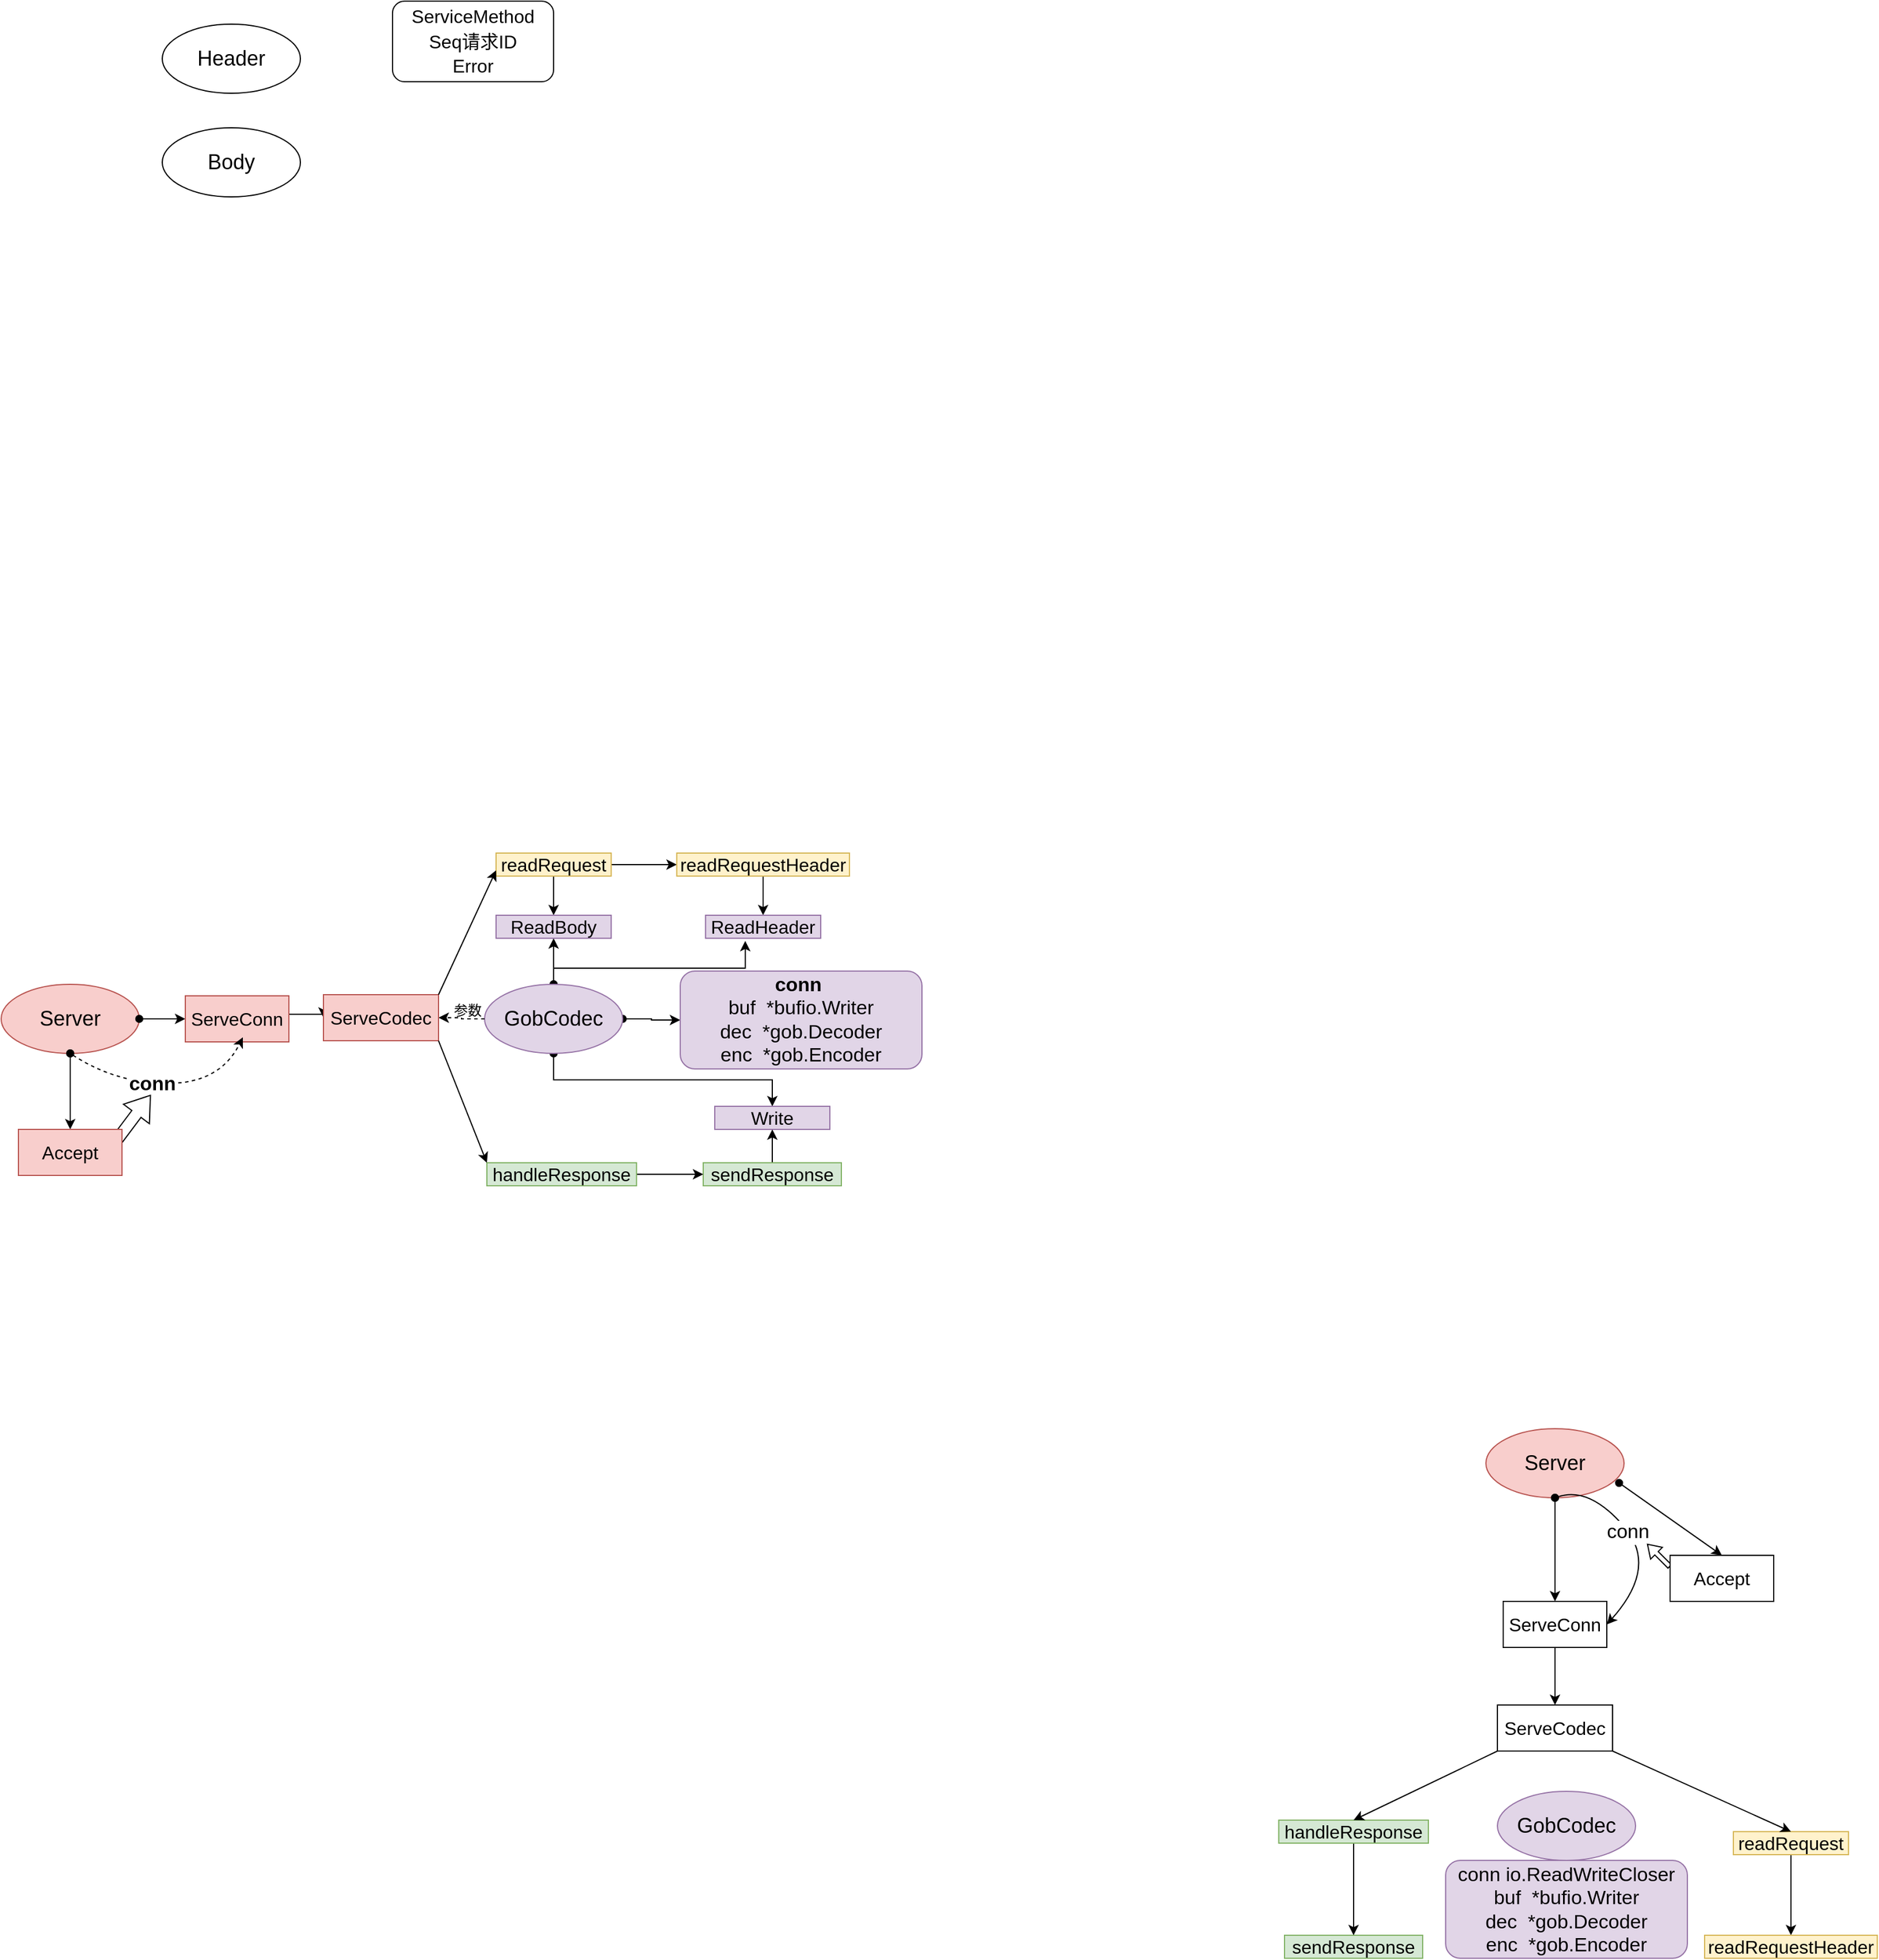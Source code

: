 <mxfile version="20.5.3" type="github">
  <diagram id="eaODy8OyjdZ2wIO0BQc4" name="第 1 页">
    <mxGraphModel dx="872" dy="655" grid="1" gridSize="10" guides="1" tooltips="1" connect="1" arrows="1" fold="1" page="1" pageScale="1" pageWidth="827" pageHeight="1169" math="0" shadow="0">
      <root>
        <mxCell id="0" />
        <mxCell id="1" parent="0" />
        <mxCell id="WYq7ycHT5v9ta-YoD3O0-1" value="&lt;font style=&quot;font-size: 18px;&quot;&gt;Header&lt;/font&gt;" style="ellipse;whiteSpace=wrap;html=1;" parent="1" vertex="1">
          <mxGeometry x="230" y="180" width="120" height="60" as="geometry" />
        </mxCell>
        <mxCell id="IQ6RkOMLoomqvwZGH2zf-3" style="edgeStyle=orthogonalEdgeStyle;rounded=0;orthogonalLoop=1;jettySize=auto;html=1;exitX=1;exitY=0.5;exitDx=0;exitDy=0;entryX=0;entryY=0.5;entryDx=0;entryDy=0;startArrow=oval;startFill=1;" edge="1" parent="1" source="WYq7ycHT5v9ta-YoD3O0-2" target="WYq7ycHT5v9ta-YoD3O0-5">
          <mxGeometry relative="1" as="geometry" />
        </mxCell>
        <mxCell id="IQ6RkOMLoomqvwZGH2zf-8" style="edgeStyle=orthogonalEdgeStyle;rounded=0;orthogonalLoop=1;jettySize=auto;html=1;exitX=0.5;exitY=1;exitDx=0;exitDy=0;startArrow=oval;startFill=1;" edge="1" parent="1" source="WYq7ycHT5v9ta-YoD3O0-2" target="IQ6RkOMLoomqvwZGH2zf-7">
          <mxGeometry relative="1" as="geometry" />
        </mxCell>
        <mxCell id="IQ6RkOMLoomqvwZGH2zf-9" style="edgeStyle=orthogonalEdgeStyle;rounded=0;orthogonalLoop=1;jettySize=auto;html=1;exitX=0.5;exitY=0;exitDx=0;exitDy=0;entryX=0.5;entryY=1;entryDx=0;entryDy=0;startArrow=oval;startFill=1;" edge="1" parent="1" source="WYq7ycHT5v9ta-YoD3O0-2" target="IQ6RkOMLoomqvwZGH2zf-5">
          <mxGeometry relative="1" as="geometry" />
        </mxCell>
        <mxCell id="IQ6RkOMLoomqvwZGH2zf-10" style="edgeStyle=orthogonalEdgeStyle;rounded=0;orthogonalLoop=1;jettySize=auto;html=1;exitX=0.5;exitY=0;exitDx=0;exitDy=0;entryX=0.345;entryY=1.115;entryDx=0;entryDy=0;entryPerimeter=0;startArrow=oval;startFill=1;" edge="1" parent="1" source="WYq7ycHT5v9ta-YoD3O0-2" target="IQ6RkOMLoomqvwZGH2zf-6">
          <mxGeometry relative="1" as="geometry">
            <Array as="points">
              <mxPoint x="570" y="1000" />
              <mxPoint x="736" y="1000" />
            </Array>
          </mxGeometry>
        </mxCell>
        <mxCell id="WYq7ycHT5v9ta-YoD3O0-2" value="&lt;font style=&quot;font-size: 18px;&quot;&gt;GobCodec&lt;br&gt;&lt;/font&gt;" style="ellipse;whiteSpace=wrap;html=1;fillColor=#e1d5e7;strokeColor=#9673a6;" parent="1" vertex="1">
          <mxGeometry x="510" y="1014" width="120" height="60" as="geometry" />
        </mxCell>
        <mxCell id="WYq7ycHT5v9ta-YoD3O0-3" value="Body" style="ellipse;whiteSpace=wrap;html=1;fontSize=18;" parent="1" vertex="1">
          <mxGeometry x="230" y="270" width="120" height="60" as="geometry" />
        </mxCell>
        <mxCell id="WYq7ycHT5v9ta-YoD3O0-4" value="&lt;font style=&quot;font-size: 16px;&quot;&gt;ServiceMethod&lt;br&gt;Seq请求ID&lt;br&gt;Error&lt;/font&gt;" style="rounded=1;whiteSpace=wrap;html=1;fontSize=18;" parent="1" vertex="1">
          <mxGeometry x="430" y="160" width="140" height="70" as="geometry" />
        </mxCell>
        <mxCell id="WYq7ycHT5v9ta-YoD3O0-5" value="&lt;div style=&quot;font-size: 17px;&quot;&gt; &lt;font style=&quot;font-size: 17px;&quot;&gt;&lt;b&gt;conn&lt;/b&gt;&amp;nbsp;&lt;/font&gt;&lt;/div&gt;&lt;div style=&quot;font-size: 17px;&quot;&gt;&lt;font style=&quot;font-size: 17px;&quot;&gt;&lt;span style=&quot;&quot;&gt; &lt;/span&gt;buf&amp;nbsp; *bufio.Writer&lt;/font&gt;&lt;/div&gt;&lt;div style=&quot;font-size: 17px;&quot;&gt;&lt;font style=&quot;font-size: 17px;&quot;&gt;&lt;span style=&quot;&quot;&gt; &lt;/span&gt;dec&amp;nbsp; *gob.Decoder&lt;/font&gt;&lt;/div&gt;&lt;div style=&quot;font-size: 17px;&quot;&gt; &lt;font style=&quot;font-size: 17px;&quot;&gt;enc&amp;nbsp; *gob.Encoder&lt;/font&gt;&lt;/div&gt;" style="rounded=1;whiteSpace=wrap;html=1;fontSize=18;fillColor=#e1d5e7;strokeColor=#9673a6;" parent="1" vertex="1">
          <mxGeometry x="680" y="1002.5" width="210" height="85" as="geometry" />
        </mxCell>
        <mxCell id="WYq7ycHT5v9ta-YoD3O0-6" value="Server" style="ellipse;whiteSpace=wrap;html=1;fontSize=18;fillColor=#f8cecc;strokeColor=#b85450;" parent="1" vertex="1">
          <mxGeometry x="90" y="1014" width="120" height="60" as="geometry" />
        </mxCell>
        <mxCell id="WYq7ycHT5v9ta-YoD3O0-7" value="" style="endArrow=classic;html=1;rounded=0;fontSize=16;exitX=1;exitY=0.5;exitDx=0;exitDy=0;startArrow=oval;startFill=1;entryX=0;entryY=0.5;entryDx=0;entryDy=0;" parent="1" source="WYq7ycHT5v9ta-YoD3O0-6" target="WYq7ycHT5v9ta-YoD3O0-8" edge="1">
          <mxGeometry width="50" height="50" relative="1" as="geometry">
            <mxPoint x="250" y="1075" as="sourcePoint" />
            <mxPoint x="280" y="1040" as="targetPoint" />
          </mxGeometry>
        </mxCell>
        <mxCell id="WYq7ycHT5v9ta-YoD3O0-10" style="edgeStyle=orthogonalEdgeStyle;rounded=0;orthogonalLoop=1;jettySize=auto;html=1;exitX=1;exitY=0.5;exitDx=0;exitDy=0;entryX=0;entryY=0.5;entryDx=0;entryDy=0;fontSize=16;startArrow=none;startFill=0;" parent="1" source="WYq7ycHT5v9ta-YoD3O0-8" target="WYq7ycHT5v9ta-YoD3O0-9" edge="1">
          <mxGeometry relative="1" as="geometry">
            <Array as="points">
              <mxPoint x="370" y="1040" />
            </Array>
          </mxGeometry>
        </mxCell>
        <mxCell id="WYq7ycHT5v9ta-YoD3O0-8" value="ServeConn" style="whiteSpace=wrap;html=1;fontSize=16;fillColor=#f8cecc;strokeColor=#b85450;" parent="1" vertex="1">
          <mxGeometry x="250" y="1024" width="90" height="40" as="geometry" />
        </mxCell>
        <mxCell id="IQ6RkOMLoomqvwZGH2zf-17" style="edgeStyle=orthogonalEdgeStyle;rounded=0;orthogonalLoop=1;jettySize=auto;html=1;exitX=0;exitY=0.5;exitDx=0;exitDy=0;fontColor=#009900;startArrow=none;startFill=0;dashed=1;entryX=1;entryY=0.5;entryDx=0;entryDy=0;" edge="1" parent="1" source="WYq7ycHT5v9ta-YoD3O0-2" target="WYq7ycHT5v9ta-YoD3O0-9">
          <mxGeometry relative="1" as="geometry">
            <mxPoint x="490" y="1070" as="targetPoint" />
          </mxGeometry>
        </mxCell>
        <mxCell id="WYq7ycHT5v9ta-YoD3O0-9" value="ServeCodec" style="whiteSpace=wrap;html=1;fontSize=16;fillColor=#f8cecc;strokeColor=#b85450;" parent="1" vertex="1">
          <mxGeometry x="370" y="1023" width="100" height="40" as="geometry" />
        </mxCell>
        <mxCell id="WYq7ycHT5v9ta-YoD3O0-16" style="edgeStyle=orthogonalEdgeStyle;rounded=0;orthogonalLoop=1;jettySize=auto;html=1;exitX=1;exitY=0.5;exitDx=0;exitDy=0;fontSize=16;startArrow=none;startFill=0;" parent="1" source="WYq7ycHT5v9ta-YoD3O0-11" target="WYq7ycHT5v9ta-YoD3O0-15" edge="1">
          <mxGeometry relative="1" as="geometry" />
        </mxCell>
        <mxCell id="IQ6RkOMLoomqvwZGH2zf-11" style="edgeStyle=orthogonalEdgeStyle;rounded=0;orthogonalLoop=1;jettySize=auto;html=1;exitX=0.5;exitY=1;exitDx=0;exitDy=0;entryX=0.5;entryY=0;entryDx=0;entryDy=0;startArrow=none;startFill=0;" edge="1" parent="1" source="WYq7ycHT5v9ta-YoD3O0-11" target="IQ6RkOMLoomqvwZGH2zf-5">
          <mxGeometry relative="1" as="geometry" />
        </mxCell>
        <mxCell id="WYq7ycHT5v9ta-YoD3O0-11" value="readRequest" style="whiteSpace=wrap;html=1;fontSize=16;fillColor=#fff2cc;strokeColor=#d6b656;" parent="1" vertex="1">
          <mxGeometry x="520" y="900" width="100" height="20" as="geometry" />
        </mxCell>
        <mxCell id="IQ6RkOMLoomqvwZGH2zf-14" style="edgeStyle=orthogonalEdgeStyle;rounded=0;orthogonalLoop=1;jettySize=auto;html=1;exitX=0.5;exitY=0;exitDx=0;exitDy=0;entryX=0.5;entryY=1;entryDx=0;entryDy=0;startArrow=none;startFill=0;" edge="1" parent="1" source="WYq7ycHT5v9ta-YoD3O0-12" target="IQ6RkOMLoomqvwZGH2zf-7">
          <mxGeometry relative="1" as="geometry" />
        </mxCell>
        <mxCell id="WYq7ycHT5v9ta-YoD3O0-12" value="sendResponse" style="whiteSpace=wrap;html=1;fontSize=16;fillColor=#d5e8d4;strokeColor=#82b366;" parent="1" vertex="1">
          <mxGeometry x="700" y="1169" width="120" height="20" as="geometry" />
        </mxCell>
        <mxCell id="WYq7ycHT5v9ta-YoD3O0-14" style="edgeStyle=orthogonalEdgeStyle;rounded=0;orthogonalLoop=1;jettySize=auto;html=1;exitX=1;exitY=0.5;exitDx=0;exitDy=0;entryX=0;entryY=0.5;entryDx=0;entryDy=0;fontSize=16;startArrow=none;startFill=0;" parent="1" source="WYq7ycHT5v9ta-YoD3O0-13" target="WYq7ycHT5v9ta-YoD3O0-12" edge="1">
          <mxGeometry relative="1" as="geometry" />
        </mxCell>
        <mxCell id="WYq7ycHT5v9ta-YoD3O0-13" value="handleResponse" style="whiteSpace=wrap;html=1;fontSize=16;fillColor=#d5e8d4;strokeColor=#82b366;" parent="1" vertex="1">
          <mxGeometry x="512" y="1169" width="130" height="20" as="geometry" />
        </mxCell>
        <mxCell id="IQ6RkOMLoomqvwZGH2zf-13" style="edgeStyle=orthogonalEdgeStyle;rounded=0;orthogonalLoop=1;jettySize=auto;html=1;exitX=0.5;exitY=1;exitDx=0;exitDy=0;entryX=0.5;entryY=0;entryDx=0;entryDy=0;startArrow=none;startFill=0;" edge="1" parent="1" source="WYq7ycHT5v9ta-YoD3O0-15" target="IQ6RkOMLoomqvwZGH2zf-6">
          <mxGeometry relative="1" as="geometry" />
        </mxCell>
        <mxCell id="WYq7ycHT5v9ta-YoD3O0-15" value="readRequestHeader" style="whiteSpace=wrap;html=1;fontSize=16;fillColor=#fff2cc;strokeColor=#d6b656;" parent="1" vertex="1">
          <mxGeometry x="677" y="900" width="150" height="20" as="geometry" />
        </mxCell>
        <mxCell id="WYq7ycHT5v9ta-YoD3O0-17" value="" style="endArrow=classic;html=1;rounded=0;fontSize=17;entryX=0;entryY=0.75;entryDx=0;entryDy=0;exitX=1;exitY=0;exitDx=0;exitDy=0;" parent="1" source="WYq7ycHT5v9ta-YoD3O0-9" target="WYq7ycHT5v9ta-YoD3O0-11" edge="1">
          <mxGeometry width="50" height="50" relative="1" as="geometry">
            <mxPoint x="450" y="1030" as="sourcePoint" />
            <mxPoint x="500" y="980" as="targetPoint" />
          </mxGeometry>
        </mxCell>
        <mxCell id="WYq7ycHT5v9ta-YoD3O0-18" value="" style="endArrow=classic;html=1;rounded=0;fontSize=17;entryX=0;entryY=0;entryDx=0;entryDy=0;exitX=1;exitY=1;exitDx=0;exitDy=0;" parent="1" source="WYq7ycHT5v9ta-YoD3O0-9" target="WYq7ycHT5v9ta-YoD3O0-13" edge="1">
          <mxGeometry width="50" height="50" relative="1" as="geometry">
            <mxPoint x="430" y="1140" as="sourcePoint" />
            <mxPoint x="480" y="1090" as="targetPoint" />
          </mxGeometry>
        </mxCell>
        <mxCell id="WYq7ycHT5v9ta-YoD3O0-21" value="" style="curved=1;endArrow=classic;html=1;rounded=0;fontSize=17;exitX=0.5;exitY=1;exitDx=0;exitDy=0;startArrow=oval;startFill=1;dashed=1;" parent="1" source="WYq7ycHT5v9ta-YoD3O0-6" edge="1">
          <mxGeometry width="50" height="50" relative="1" as="geometry">
            <mxPoint x="210" y="1210" as="sourcePoint" />
            <mxPoint x="300" y="1060" as="targetPoint" />
            <Array as="points">
              <mxPoint x="190" y="1100" />
              <mxPoint x="280" y="1100" />
            </Array>
          </mxGeometry>
        </mxCell>
        <mxCell id="WYq7ycHT5v9ta-YoD3O0-27" value="conn" style="edgeLabel;html=1;align=center;verticalAlign=middle;resizable=0;points=[];fontSize=17;fontStyle=1" parent="WYq7ycHT5v9ta-YoD3O0-21" vertex="1" connectable="0">
          <mxGeometry x="-0.139" y="-1" relative="1" as="geometry">
            <mxPoint as="offset" />
          </mxGeometry>
        </mxCell>
        <mxCell id="WYq7ycHT5v9ta-YoD3O0-22" value="" style="endArrow=classic;html=1;rounded=0;fontSize=16;exitX=0.5;exitY=1;exitDx=0;exitDy=0;startArrow=oval;startFill=1;entryX=0.5;entryY=0;entryDx=0;entryDy=0;" parent="1" source="WYq7ycHT5v9ta-YoD3O0-6" target="WYq7ycHT5v9ta-YoD3O0-19" edge="1">
          <mxGeometry width="50" height="50" relative="1" as="geometry">
            <mxPoint x="90" y="1149.29" as="sourcePoint" />
            <mxPoint x="130" y="1149.29" as="targetPoint" />
          </mxGeometry>
        </mxCell>
        <mxCell id="WYq7ycHT5v9ta-YoD3O0-23" value="" style="shape=flexArrow;endArrow=classic;html=1;rounded=0;fontSize=17;endWidth=17.143;endSize=6.429;" parent="1" edge="1">
          <mxGeometry width="50" height="50" relative="1" as="geometry">
            <mxPoint x="190" y="1150" as="sourcePoint" />
            <mxPoint x="220" y="1110" as="targetPoint" />
          </mxGeometry>
        </mxCell>
        <mxCell id="WYq7ycHT5v9ta-YoD3O0-19" value="Accept" style="whiteSpace=wrap;html=1;fontSize=16;fillColor=#f8cecc;strokeColor=#b85450;" parent="1" vertex="1">
          <mxGeometry x="105" y="1140" width="90" height="40" as="geometry" />
        </mxCell>
        <mxCell id="0b59qz1ns8D_ZfGC_upx-1" value="&lt;font style=&quot;font-size: 18px;&quot;&gt;GobCodec&lt;br&gt;&lt;/font&gt;" style="ellipse;whiteSpace=wrap;html=1;fillColor=#e1d5e7;strokeColor=#9673a6;" parent="1" vertex="1">
          <mxGeometry x="1390" y="1715" width="120" height="60" as="geometry" />
        </mxCell>
        <mxCell id="0b59qz1ns8D_ZfGC_upx-2" value="&lt;div style=&quot;font-size: 17px;&quot;&gt; &lt;font style=&quot;font-size: 17px;&quot;&gt;conn io.ReadWriteCloser&lt;/font&gt;&lt;/div&gt;&lt;div style=&quot;font-size: 17px;&quot;&gt;&lt;font style=&quot;font-size: 17px;&quot;&gt;&lt;span style=&quot;&quot;&gt; &lt;/span&gt;buf&amp;nbsp; *bufio.Writer&lt;/font&gt;&lt;/div&gt;&lt;div style=&quot;font-size: 17px;&quot;&gt;&lt;font style=&quot;font-size: 17px;&quot;&gt;&lt;span style=&quot;&quot;&gt; &lt;/span&gt;dec&amp;nbsp; *gob.Decoder&lt;/font&gt;&lt;/div&gt;&lt;div style=&quot;font-size: 17px;&quot;&gt; &lt;font style=&quot;font-size: 17px;&quot;&gt;enc&amp;nbsp; *gob.Encoder&lt;/font&gt;&lt;/div&gt;" style="rounded=1;whiteSpace=wrap;html=1;fontSize=18;fillColor=#e1d5e7;strokeColor=#9673a6;" parent="1" vertex="1">
          <mxGeometry x="1345" y="1775" width="210" height="85" as="geometry" />
        </mxCell>
        <mxCell id="0b59qz1ns8D_ZfGC_upx-3" value="Server" style="ellipse;whiteSpace=wrap;html=1;fontSize=18;fillColor=#f8cecc;strokeColor=#b85450;" parent="1" vertex="1">
          <mxGeometry x="1380" y="1400" width="120" height="60" as="geometry" />
        </mxCell>
        <mxCell id="0b59qz1ns8D_ZfGC_upx-4" value="" style="endArrow=classic;html=1;rounded=0;fontSize=16;startArrow=oval;startFill=1;entryX=0.5;entryY=0;entryDx=0;entryDy=0;" parent="1" target="0b59qz1ns8D_ZfGC_upx-6" edge="1">
          <mxGeometry width="50" height="50" relative="1" as="geometry">
            <mxPoint x="1440" y="1460" as="sourcePoint" />
            <mxPoint x="1240" y="1590" as="targetPoint" />
          </mxGeometry>
        </mxCell>
        <mxCell id="0b59qz1ns8D_ZfGC_upx-5" style="edgeStyle=orthogonalEdgeStyle;rounded=0;orthogonalLoop=1;jettySize=auto;html=1;exitX=0.5;exitY=1;exitDx=0;exitDy=0;entryX=0.5;entryY=0;entryDx=0;entryDy=0;fontSize=16;startArrow=none;startFill=0;" parent="1" source="0b59qz1ns8D_ZfGC_upx-6" target="0b59qz1ns8D_ZfGC_upx-7" edge="1">
          <mxGeometry relative="1" as="geometry" />
        </mxCell>
        <mxCell id="0b59qz1ns8D_ZfGC_upx-6" value="ServeConn" style="whiteSpace=wrap;html=1;fontSize=16;" parent="1" vertex="1">
          <mxGeometry x="1395" y="1550" width="90" height="40" as="geometry" />
        </mxCell>
        <mxCell id="0b59qz1ns8D_ZfGC_upx-7" value="ServeCodec" style="whiteSpace=wrap;html=1;fontSize=16;" parent="1" vertex="1">
          <mxGeometry x="1390" y="1640" width="100" height="40" as="geometry" />
        </mxCell>
        <mxCell id="0b59qz1ns8D_ZfGC_upx-8" style="edgeStyle=orthogonalEdgeStyle;rounded=0;orthogonalLoop=1;jettySize=auto;html=1;exitX=0.5;exitY=1;exitDx=0;exitDy=0;fontSize=16;startArrow=none;startFill=0;" parent="1" source="0b59qz1ns8D_ZfGC_upx-9" target="0b59qz1ns8D_ZfGC_upx-13" edge="1">
          <mxGeometry relative="1" as="geometry" />
        </mxCell>
        <mxCell id="0b59qz1ns8D_ZfGC_upx-9" value="readRequest" style="whiteSpace=wrap;html=1;fontSize=16;fillColor=#fff2cc;strokeColor=#d6b656;" parent="1" vertex="1">
          <mxGeometry x="1595" y="1750" width="100" height="20" as="geometry" />
        </mxCell>
        <mxCell id="0b59qz1ns8D_ZfGC_upx-10" value="sendResponse" style="whiteSpace=wrap;html=1;fontSize=16;fillColor=#d5e8d4;strokeColor=#82b366;" parent="1" vertex="1">
          <mxGeometry x="1205" y="1840" width="120" height="20" as="geometry" />
        </mxCell>
        <mxCell id="0b59qz1ns8D_ZfGC_upx-11" style="edgeStyle=orthogonalEdgeStyle;rounded=0;orthogonalLoop=1;jettySize=auto;html=1;exitX=0.5;exitY=1;exitDx=0;exitDy=0;entryX=0.5;entryY=0;entryDx=0;entryDy=0;fontSize=16;startArrow=none;startFill=0;" parent="1" source="0b59qz1ns8D_ZfGC_upx-12" target="0b59qz1ns8D_ZfGC_upx-10" edge="1">
          <mxGeometry relative="1" as="geometry" />
        </mxCell>
        <mxCell id="0b59qz1ns8D_ZfGC_upx-12" value="handleResponse" style="whiteSpace=wrap;html=1;fontSize=16;fillColor=#d5e8d4;strokeColor=#82b366;" parent="1" vertex="1">
          <mxGeometry x="1200" y="1740" width="130" height="20" as="geometry" />
        </mxCell>
        <mxCell id="0b59qz1ns8D_ZfGC_upx-13" value="readRequestHeader" style="whiteSpace=wrap;html=1;fontSize=16;fillColor=#fff2cc;strokeColor=#d6b656;" parent="1" vertex="1">
          <mxGeometry x="1570" y="1840" width="150" height="20" as="geometry" />
        </mxCell>
        <mxCell id="0b59qz1ns8D_ZfGC_upx-14" value="" style="endArrow=classic;html=1;rounded=0;fontSize=17;entryX=0.5;entryY=0;entryDx=0;entryDy=0;exitX=1;exitY=1;exitDx=0;exitDy=0;" parent="1" source="0b59qz1ns8D_ZfGC_upx-7" target="0b59qz1ns8D_ZfGC_upx-9" edge="1">
          <mxGeometry width="50" height="50" relative="1" as="geometry">
            <mxPoint x="1410" y="1580" as="sourcePoint" />
            <mxPoint x="1460" y="1530" as="targetPoint" />
          </mxGeometry>
        </mxCell>
        <mxCell id="0b59qz1ns8D_ZfGC_upx-15" value="" style="endArrow=classic;html=1;rounded=0;fontSize=17;entryX=0.5;entryY=0;entryDx=0;entryDy=0;exitX=0;exitY=1;exitDx=0;exitDy=0;" parent="1" source="0b59qz1ns8D_ZfGC_upx-7" target="0b59qz1ns8D_ZfGC_upx-12" edge="1">
          <mxGeometry width="50" height="50" relative="1" as="geometry">
            <mxPoint x="1390" y="1690" as="sourcePoint" />
            <mxPoint x="1440" y="1640" as="targetPoint" />
          </mxGeometry>
        </mxCell>
        <mxCell id="0b59qz1ns8D_ZfGC_upx-16" value="" style="curved=1;endArrow=classic;html=1;rounded=0;fontSize=17;exitX=0.5;exitY=1;exitDx=0;exitDy=0;startArrow=oval;startFill=1;entryX=1;entryY=0.5;entryDx=0;entryDy=0;" parent="1" source="0b59qz1ns8D_ZfGC_upx-3" target="0b59qz1ns8D_ZfGC_upx-6" edge="1">
          <mxGeometry width="50" height="50" relative="1" as="geometry">
            <mxPoint x="1490" y="1560" as="sourcePoint" />
            <mxPoint x="1580" y="1410" as="targetPoint" />
            <Array as="points">
              <mxPoint x="1470" y="1450" />
              <mxPoint x="1530" y="1520" />
            </Array>
          </mxGeometry>
        </mxCell>
        <mxCell id="0b59qz1ns8D_ZfGC_upx-17" value="conn" style="edgeLabel;html=1;align=center;verticalAlign=middle;resizable=0;points=[];fontSize=17;" parent="0b59qz1ns8D_ZfGC_upx-16" vertex="1" connectable="0">
          <mxGeometry x="-0.139" y="-1" relative="1" as="geometry">
            <mxPoint as="offset" />
          </mxGeometry>
        </mxCell>
        <mxCell id="0b59qz1ns8D_ZfGC_upx-18" value="" style="endArrow=classic;html=1;rounded=0;fontSize=16;exitX=0.964;exitY=0.785;exitDx=0;exitDy=0;startArrow=oval;startFill=1;entryX=0.5;entryY=0;entryDx=0;entryDy=0;exitPerimeter=0;" parent="1" source="0b59qz1ns8D_ZfGC_upx-3" target="0b59qz1ns8D_ZfGC_upx-20" edge="1">
          <mxGeometry width="50" height="50" relative="1" as="geometry">
            <mxPoint x="1370" y="1499.29" as="sourcePoint" />
            <mxPoint x="1410" y="1499.29" as="targetPoint" />
          </mxGeometry>
        </mxCell>
        <mxCell id="0b59qz1ns8D_ZfGC_upx-19" value="" style="shape=flexArrow;endArrow=classic;html=1;rounded=0;fontSize=17;endWidth=9.252;endSize=3.358;width=4.211;" parent="1" edge="1">
          <mxGeometry width="50" height="50" relative="1" as="geometry">
            <mxPoint x="1540" y="1520" as="sourcePoint" />
            <mxPoint x="1520" y="1500" as="targetPoint" />
          </mxGeometry>
        </mxCell>
        <mxCell id="0b59qz1ns8D_ZfGC_upx-20" value="Accept" style="whiteSpace=wrap;html=1;fontSize=16;" parent="1" vertex="1">
          <mxGeometry x="1540" y="1510" width="90" height="40" as="geometry" />
        </mxCell>
        <mxCell id="IQ6RkOMLoomqvwZGH2zf-5" value="ReadBody" style="whiteSpace=wrap;html=1;fontSize=16;fillColor=#e1d5e7;strokeColor=#9673a6;" vertex="1" parent="1">
          <mxGeometry x="520" y="954" width="100" height="20" as="geometry" />
        </mxCell>
        <mxCell id="IQ6RkOMLoomqvwZGH2zf-6" value="ReadHeader" style="whiteSpace=wrap;html=1;fontSize=16;fillColor=#e1d5e7;strokeColor=#9673a6;" vertex="1" parent="1">
          <mxGeometry x="702" y="954" width="100" height="20" as="geometry" />
        </mxCell>
        <mxCell id="IQ6RkOMLoomqvwZGH2zf-7" value="Write" style="whiteSpace=wrap;html=1;fontSize=16;fillColor=#e1d5e7;strokeColor=#9673a6;" vertex="1" parent="1">
          <mxGeometry x="710" y="1120" width="100" height="20" as="geometry" />
        </mxCell>
        <mxCell id="IQ6RkOMLoomqvwZGH2zf-18" value="&lt;font color=&quot;#000000&quot;&gt;参数&lt;/font&gt;" style="text;html=1;align=center;verticalAlign=middle;resizable=0;points=[];autosize=1;strokeColor=none;fillColor=none;fontColor=#009900;" vertex="1" parent="1">
          <mxGeometry x="470" y="1022" width="50" height="30" as="geometry" />
        </mxCell>
      </root>
    </mxGraphModel>
  </diagram>
</mxfile>
